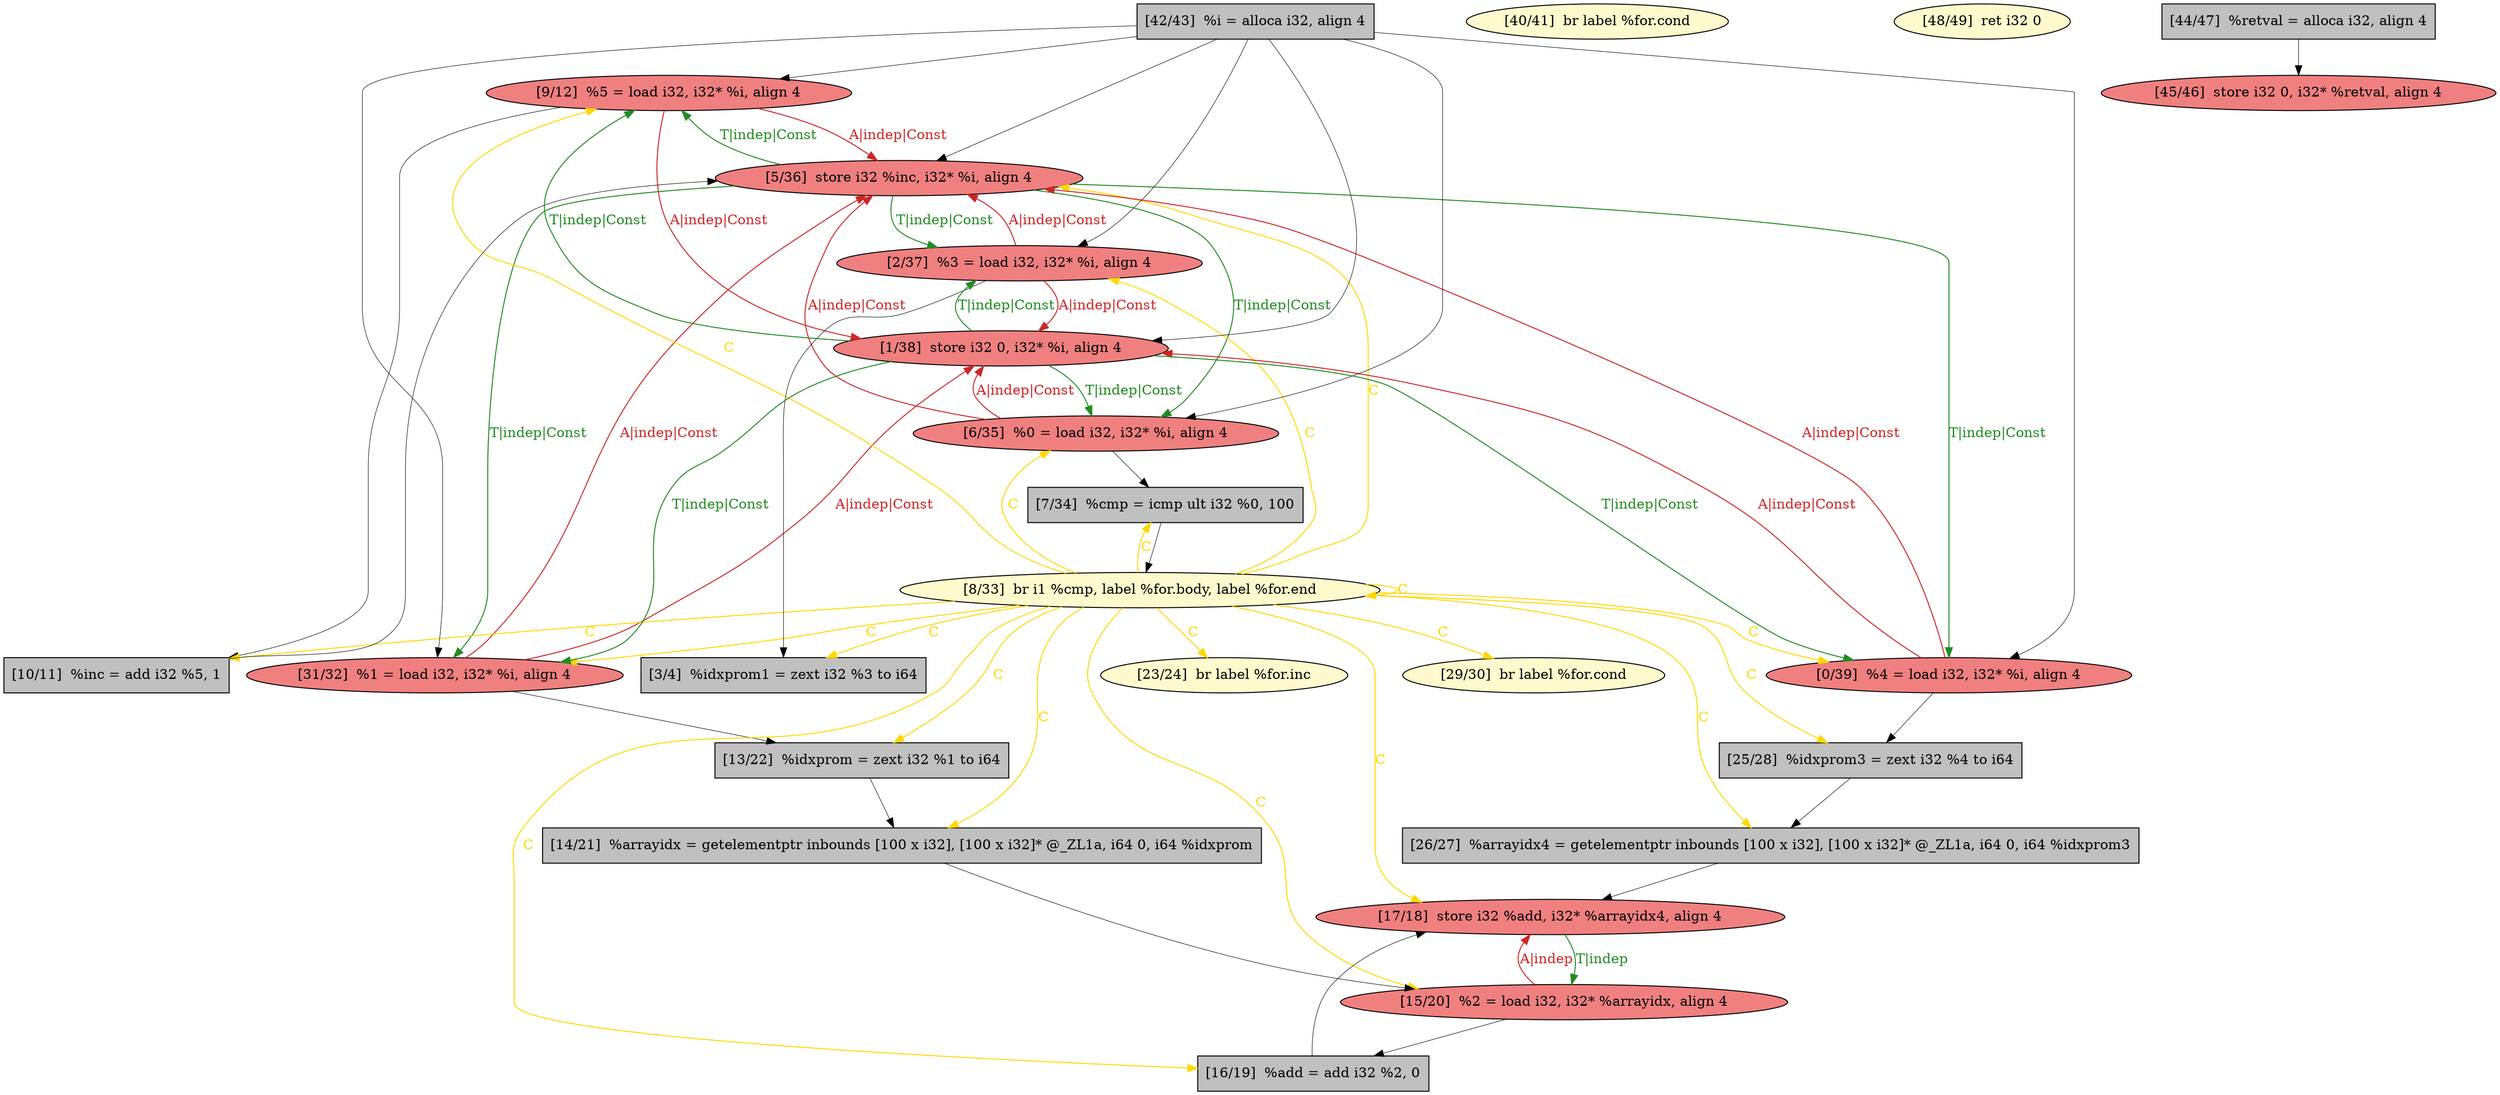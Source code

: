 
digraph G {


node48 [fillcolor=lightcoral,label="[9/12]  %5 = load i32, i32* %i, align 4",shape=ellipse,style=filled ]
node47 [fillcolor=grey,label="[13/22]  %idxprom = zext i32 %1 to i64",shape=rectangle,style=filled ]
node46 [fillcolor=lightcoral,label="[31/32]  %1 = load i32, i32* %i, align 4",shape=ellipse,style=filled ]
node45 [fillcolor=lightcoral,label="[6/35]  %0 = load i32, i32* %i, align 4",shape=ellipse,style=filled ]
node44 [fillcolor=grey,label="[7/34]  %cmp = icmp ult i32 %0, 100",shape=rectangle,style=filled ]
node42 [fillcolor=lemonchiffon,label="[23/24]  br label %for.inc",shape=ellipse,style=filled ]
node29 [fillcolor=lemonchiffon,label="[29/30]  br label %for.cond",shape=ellipse,style=filled ]
node33 [fillcolor=grey,label="[26/27]  %arrayidx4 = getelementptr inbounds [100 x i32], [100 x i32]* @_ZL1a, i64 0, i64 %idxprom3",shape=rectangle,style=filled ]
node40 [fillcolor=lightcoral,label="[5/36]  store i32 %inc, i32* %i, align 4",shape=ellipse,style=filled ]
node28 [fillcolor=lemonchiffon,label="[8/33]  br i1 %cmp, label %for.body, label %for.end",shape=ellipse,style=filled ]
node25 [fillcolor=lightcoral,label="[0/39]  %4 = load i32, i32* %i, align 4",shape=ellipse,style=filled ]
node30 [fillcolor=lightcoral,label="[15/20]  %2 = load i32, i32* %arrayidx, align 4",shape=ellipse,style=filled ]
node32 [fillcolor=grey,label="[42/43]  %i = alloca i32, align 4",shape=rectangle,style=filled ]
node38 [fillcolor=lightcoral,label="[2/37]  %3 = load i32, i32* %i, align 4",shape=ellipse,style=filled ]
node26 [fillcolor=lemonchiffon,label="[40/41]  br label %for.cond",shape=ellipse,style=filled ]
node39 [fillcolor=lemonchiffon,label="[48/49]  ret i32 0",shape=ellipse,style=filled ]
node31 [fillcolor=grey,label="[14/21]  %arrayidx = getelementptr inbounds [100 x i32], [100 x i32]* @_ZL1a, i64 0, i64 %idxprom",shape=rectangle,style=filled ]
node27 [fillcolor=grey,label="[16/19]  %add = add i32 %2, 0",shape=rectangle,style=filled ]
node36 [fillcolor=grey,label="[10/11]  %inc = add i32 %5, 1",shape=rectangle,style=filled ]
node34 [fillcolor=grey,label="[25/28]  %idxprom3 = zext i32 %4 to i64",shape=rectangle,style=filled ]
node49 [fillcolor=grey,label="[3/4]  %idxprom1 = zext i32 %3 to i64",shape=rectangle,style=filled ]
node35 [fillcolor=lightcoral,label="[17/18]  store i32 %add, i32* %arrayidx4, align 4",shape=ellipse,style=filled ]
node43 [fillcolor=lightcoral,label="[45/46]  store i32 0, i32* %retval, align 4",shape=ellipse,style=filled ]
node41 [fillcolor=lightcoral,label="[1/38]  store i32 0, i32* %i, align 4",shape=ellipse,style=filled ]
node37 [fillcolor=grey,label="[44/47]  %retval = alloca i32, align 4",shape=rectangle,style=filled ]

node38->node40 [style=solid,color=firebrick3,label="A|indep|Const",penwidth=1.0,fontcolor=firebrick3 ]
node31->node30 [style=solid,color=black,label="",penwidth=0.5,fontcolor=black ]
node37->node43 [style=solid,color=black,label="",penwidth=0.5,fontcolor=black ]
node40->node46 [style=solid,color=forestgreen,label="T|indep|Const",penwidth=1.0,fontcolor=forestgreen ]
node28->node38 [style=solid,color=gold,label="C",penwidth=1.0,fontcolor=gold ]
node38->node49 [style=solid,color=black,label="",penwidth=0.5,fontcolor=black ]
node30->node27 [style=solid,color=black,label="",penwidth=0.5,fontcolor=black ]
node32->node38 [style=solid,color=black,label="",penwidth=0.5,fontcolor=black ]
node28->node27 [style=solid,color=gold,label="C",penwidth=1.0,fontcolor=gold ]
node32->node45 [style=solid,color=black,label="",penwidth=0.5,fontcolor=black ]
node28->node33 [style=solid,color=gold,label="C",penwidth=1.0,fontcolor=gold ]
node33->node35 [style=solid,color=black,label="",penwidth=0.5,fontcolor=black ]
node25->node34 [style=solid,color=black,label="",penwidth=0.5,fontcolor=black ]
node41->node25 [style=solid,color=forestgreen,label="T|indep|Const",penwidth=1.0,fontcolor=forestgreen ]
node40->node25 [style=solid,color=forestgreen,label="T|indep|Const",penwidth=1.0,fontcolor=forestgreen ]
node36->node40 [style=solid,color=black,label="",penwidth=0.5,fontcolor=black ]
node41->node48 [style=solid,color=forestgreen,label="T|indep|Const",penwidth=1.0,fontcolor=forestgreen ]
node28->node46 [style=solid,color=gold,label="C",penwidth=1.0,fontcolor=gold ]
node25->node40 [style=solid,color=firebrick3,label="A|indep|Const",penwidth=1.0,fontcolor=firebrick3 ]
node28->node28 [style=solid,color=gold,label="C",penwidth=1.0,fontcolor=gold ]
node25->node41 [style=solid,color=firebrick3,label="A|indep|Const",penwidth=1.0,fontcolor=firebrick3 ]
node28->node40 [style=solid,color=gold,label="C",penwidth=1.0,fontcolor=gold ]
node28->node31 [style=solid,color=gold,label="C",penwidth=1.0,fontcolor=gold ]
node30->node35 [style=solid,color=firebrick3,label="A|indep",penwidth=1.0,fontcolor=firebrick3 ]
node40->node45 [style=solid,color=forestgreen,label="T|indep|Const",penwidth=1.0,fontcolor=forestgreen ]
node28->node42 [style=solid,color=gold,label="C",penwidth=1.0,fontcolor=gold ]
node45->node41 [style=solid,color=firebrick3,label="A|indep|Const",penwidth=1.0,fontcolor=firebrick3 ]
node28->node30 [style=solid,color=gold,label="C",penwidth=1.0,fontcolor=gold ]
node28->node47 [style=solid,color=gold,label="C",penwidth=1.0,fontcolor=gold ]
node32->node41 [style=solid,color=black,label="",penwidth=0.5,fontcolor=black ]
node40->node38 [style=solid,color=forestgreen,label="T|indep|Const",penwidth=1.0,fontcolor=forestgreen ]
node27->node35 [style=solid,color=black,label="",penwidth=0.5,fontcolor=black ]
node41->node45 [style=solid,color=forestgreen,label="T|indep|Const",penwidth=1.0,fontcolor=forestgreen ]
node47->node31 [style=solid,color=black,label="",penwidth=0.5,fontcolor=black ]
node28->node35 [style=solid,color=gold,label="C",penwidth=1.0,fontcolor=gold ]
node48->node40 [style=solid,color=firebrick3,label="A|indep|Const",penwidth=1.0,fontcolor=firebrick3 ]
node45->node40 [style=solid,color=firebrick3,label="A|indep|Const",penwidth=1.0,fontcolor=firebrick3 ]
node35->node30 [style=solid,color=forestgreen,label="T|indep",penwidth=1.0,fontcolor=forestgreen ]
node40->node48 [style=solid,color=forestgreen,label="T|indep|Const",penwidth=1.0,fontcolor=forestgreen ]
node28->node45 [style=solid,color=gold,label="C",penwidth=1.0,fontcolor=gold ]
node48->node41 [style=solid,color=firebrick3,label="A|indep|Const",penwidth=1.0,fontcolor=firebrick3 ]
node28->node34 [style=solid,color=gold,label="C",penwidth=1.0,fontcolor=gold ]
node46->node47 [style=solid,color=black,label="",penwidth=0.5,fontcolor=black ]
node41->node46 [style=solid,color=forestgreen,label="T|indep|Const",penwidth=1.0,fontcolor=forestgreen ]
node28->node44 [style=solid,color=gold,label="C",penwidth=1.0,fontcolor=gold ]
node46->node40 [style=solid,color=firebrick3,label="A|indep|Const",penwidth=1.0,fontcolor=firebrick3 ]
node28->node48 [style=solid,color=gold,label="C",penwidth=1.0,fontcolor=gold ]
node28->node25 [style=solid,color=gold,label="C",penwidth=1.0,fontcolor=gold ]
node32->node40 [style=solid,color=black,label="",penwidth=0.5,fontcolor=black ]
node34->node33 [style=solid,color=black,label="",penwidth=0.5,fontcolor=black ]
node48->node36 [style=solid,color=black,label="",penwidth=0.5,fontcolor=black ]
node28->node36 [style=solid,color=gold,label="C",penwidth=1.0,fontcolor=gold ]
node44->node28 [style=solid,color=black,label="",penwidth=0.5,fontcolor=black ]
node32->node25 [style=solid,color=black,label="",penwidth=0.5,fontcolor=black ]
node28->node29 [style=solid,color=gold,label="C",penwidth=1.0,fontcolor=gold ]
node45->node44 [style=solid,color=black,label="",penwidth=0.5,fontcolor=black ]
node32->node48 [style=solid,color=black,label="",penwidth=0.5,fontcolor=black ]
node41->node38 [style=solid,color=forestgreen,label="T|indep|Const",penwidth=1.0,fontcolor=forestgreen ]
node32->node46 [style=solid,color=black,label="",penwidth=0.5,fontcolor=black ]
node28->node49 [style=solid,color=gold,label="C",penwidth=1.0,fontcolor=gold ]
node38->node41 [style=solid,color=firebrick3,label="A|indep|Const",penwidth=1.0,fontcolor=firebrick3 ]
node46->node41 [style=solid,color=firebrick3,label="A|indep|Const",penwidth=1.0,fontcolor=firebrick3 ]


}
